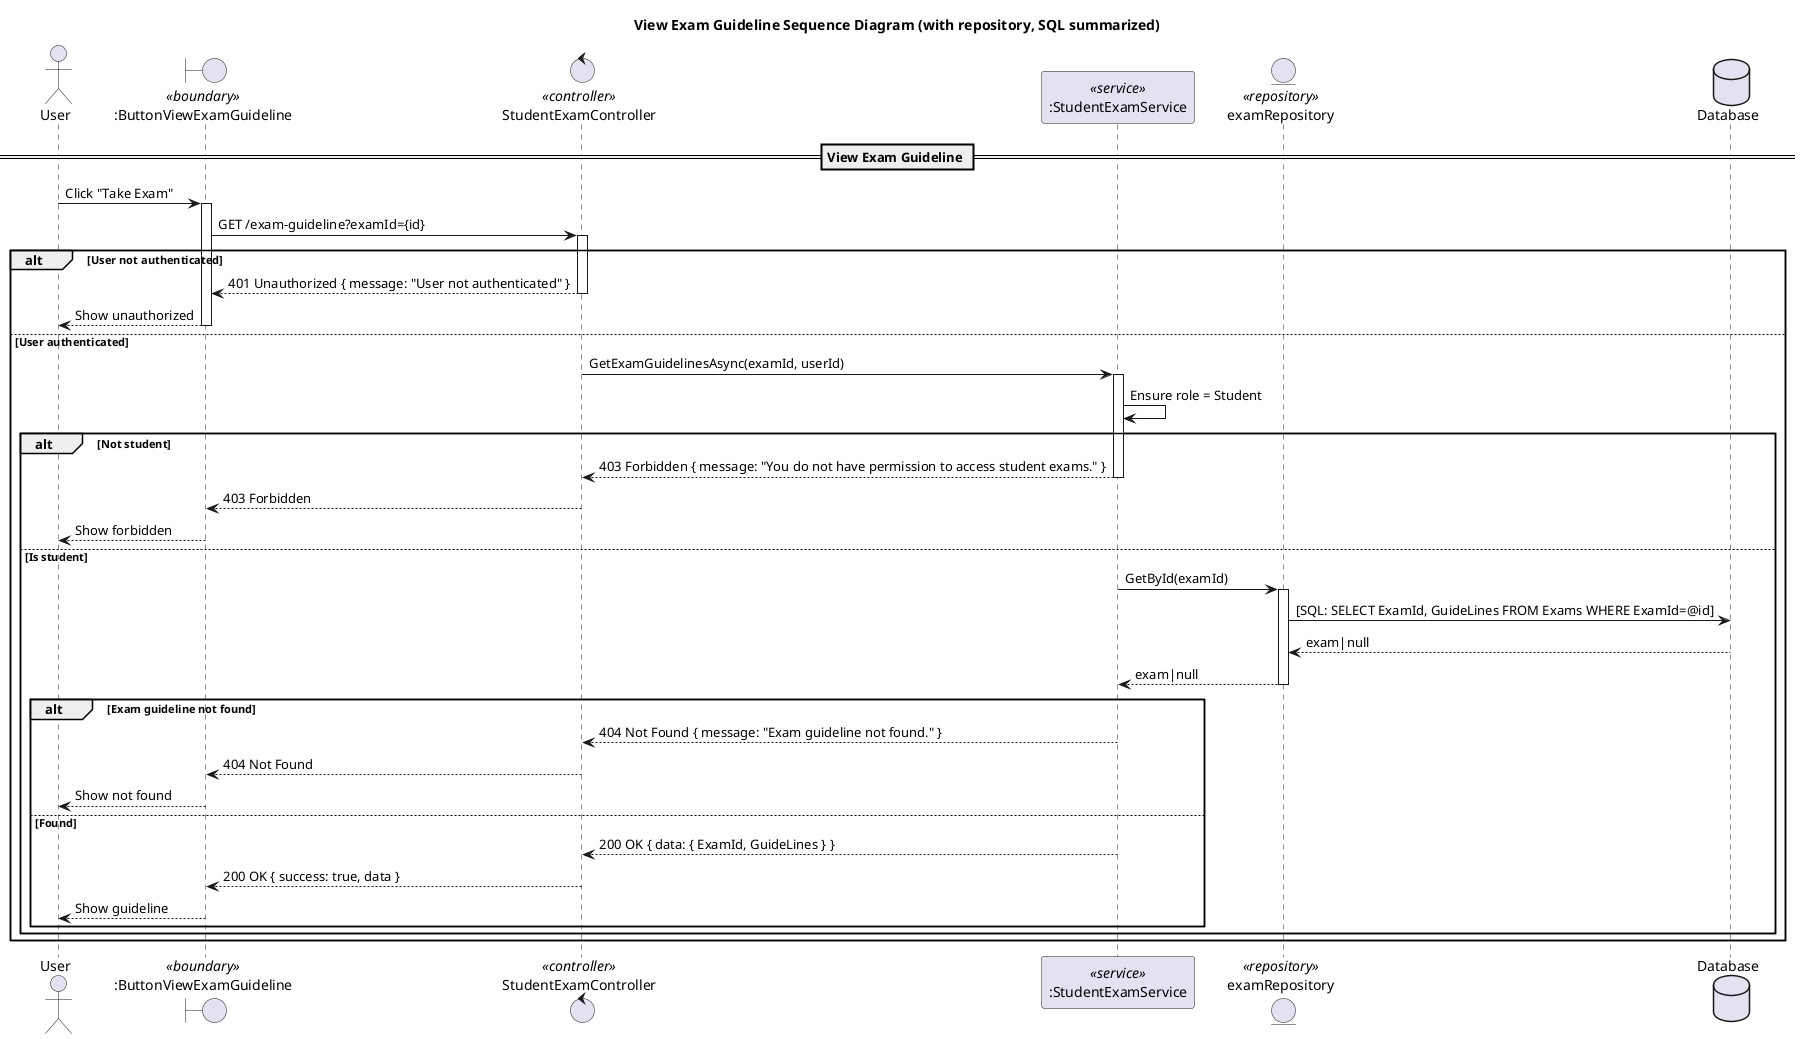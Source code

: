 @startuml
title View Exam Guideline Sequence Diagram (with repository, SQL summarized)

actor "User" as Client
boundary ":ButtonViewExamGuideline" as UI <<boundary>>
control "StudentExamController" as Controller <<controller>>
participant ":StudentExamService" as Service <<service>>

entity "examRepository" as ExamRepo <<repository>>

database "Database" as DB

== View Exam Guideline ==

Client -> UI: Click "Take Exam"
activate UI
UI -> Controller: GET /exam-guideline?examId={id}
activate Controller

alt User not authenticated
  Controller --> UI: 401 Unauthorized { message: "User not authenticated" }
  deactivate Controller
  UI --> Client: Show unauthorized
  deactivate UI
else User authenticated
  Controller -> Service: GetExamGuidelinesAsync(examId, userId)
  activate Service

  '--- Authorization from token/claims (must be Student) ---
  Service -> Service: Ensure role = Student
  alt Not student
    Service --> Controller: 403 Forbidden { message: "You do not have permission to access student exams." }
    deactivate Service
    Controller --> UI: 403 Forbidden
    deactivate Controller
    UI --> Client: Show forbidden
    deactivate UI
  else Is student
    '--- Read guideline ---
    Service -> ExamRepo: GetById(examId)
    activate ExamRepo
    ExamRepo -> DB: [SQL: SELECT ExamId, GuideLines FROM Exams WHERE ExamId=@id]
    DB --> ExamRepo: exam|null
    ExamRepo --> Service: exam|null
    deactivate ExamRepo

    alt Exam guideline not found
      Service --> Controller: 404 Not Found { message: "Exam guideline not found." }
      deactivate Service
      Controller --> UI: 404 Not Found
      deactivate Controller
      UI --> Client: Show not found
      deactivate UI
    else Found
      Service --> Controller: 200 OK { data: { ExamId, GuideLines } }
      deactivate Service
      Controller --> UI: 200 OK { success: true, data }
      deactivate Controller
      UI --> Client: Show guideline
      deactivate UI
    end alt
  end alt
end alt
@enduml
